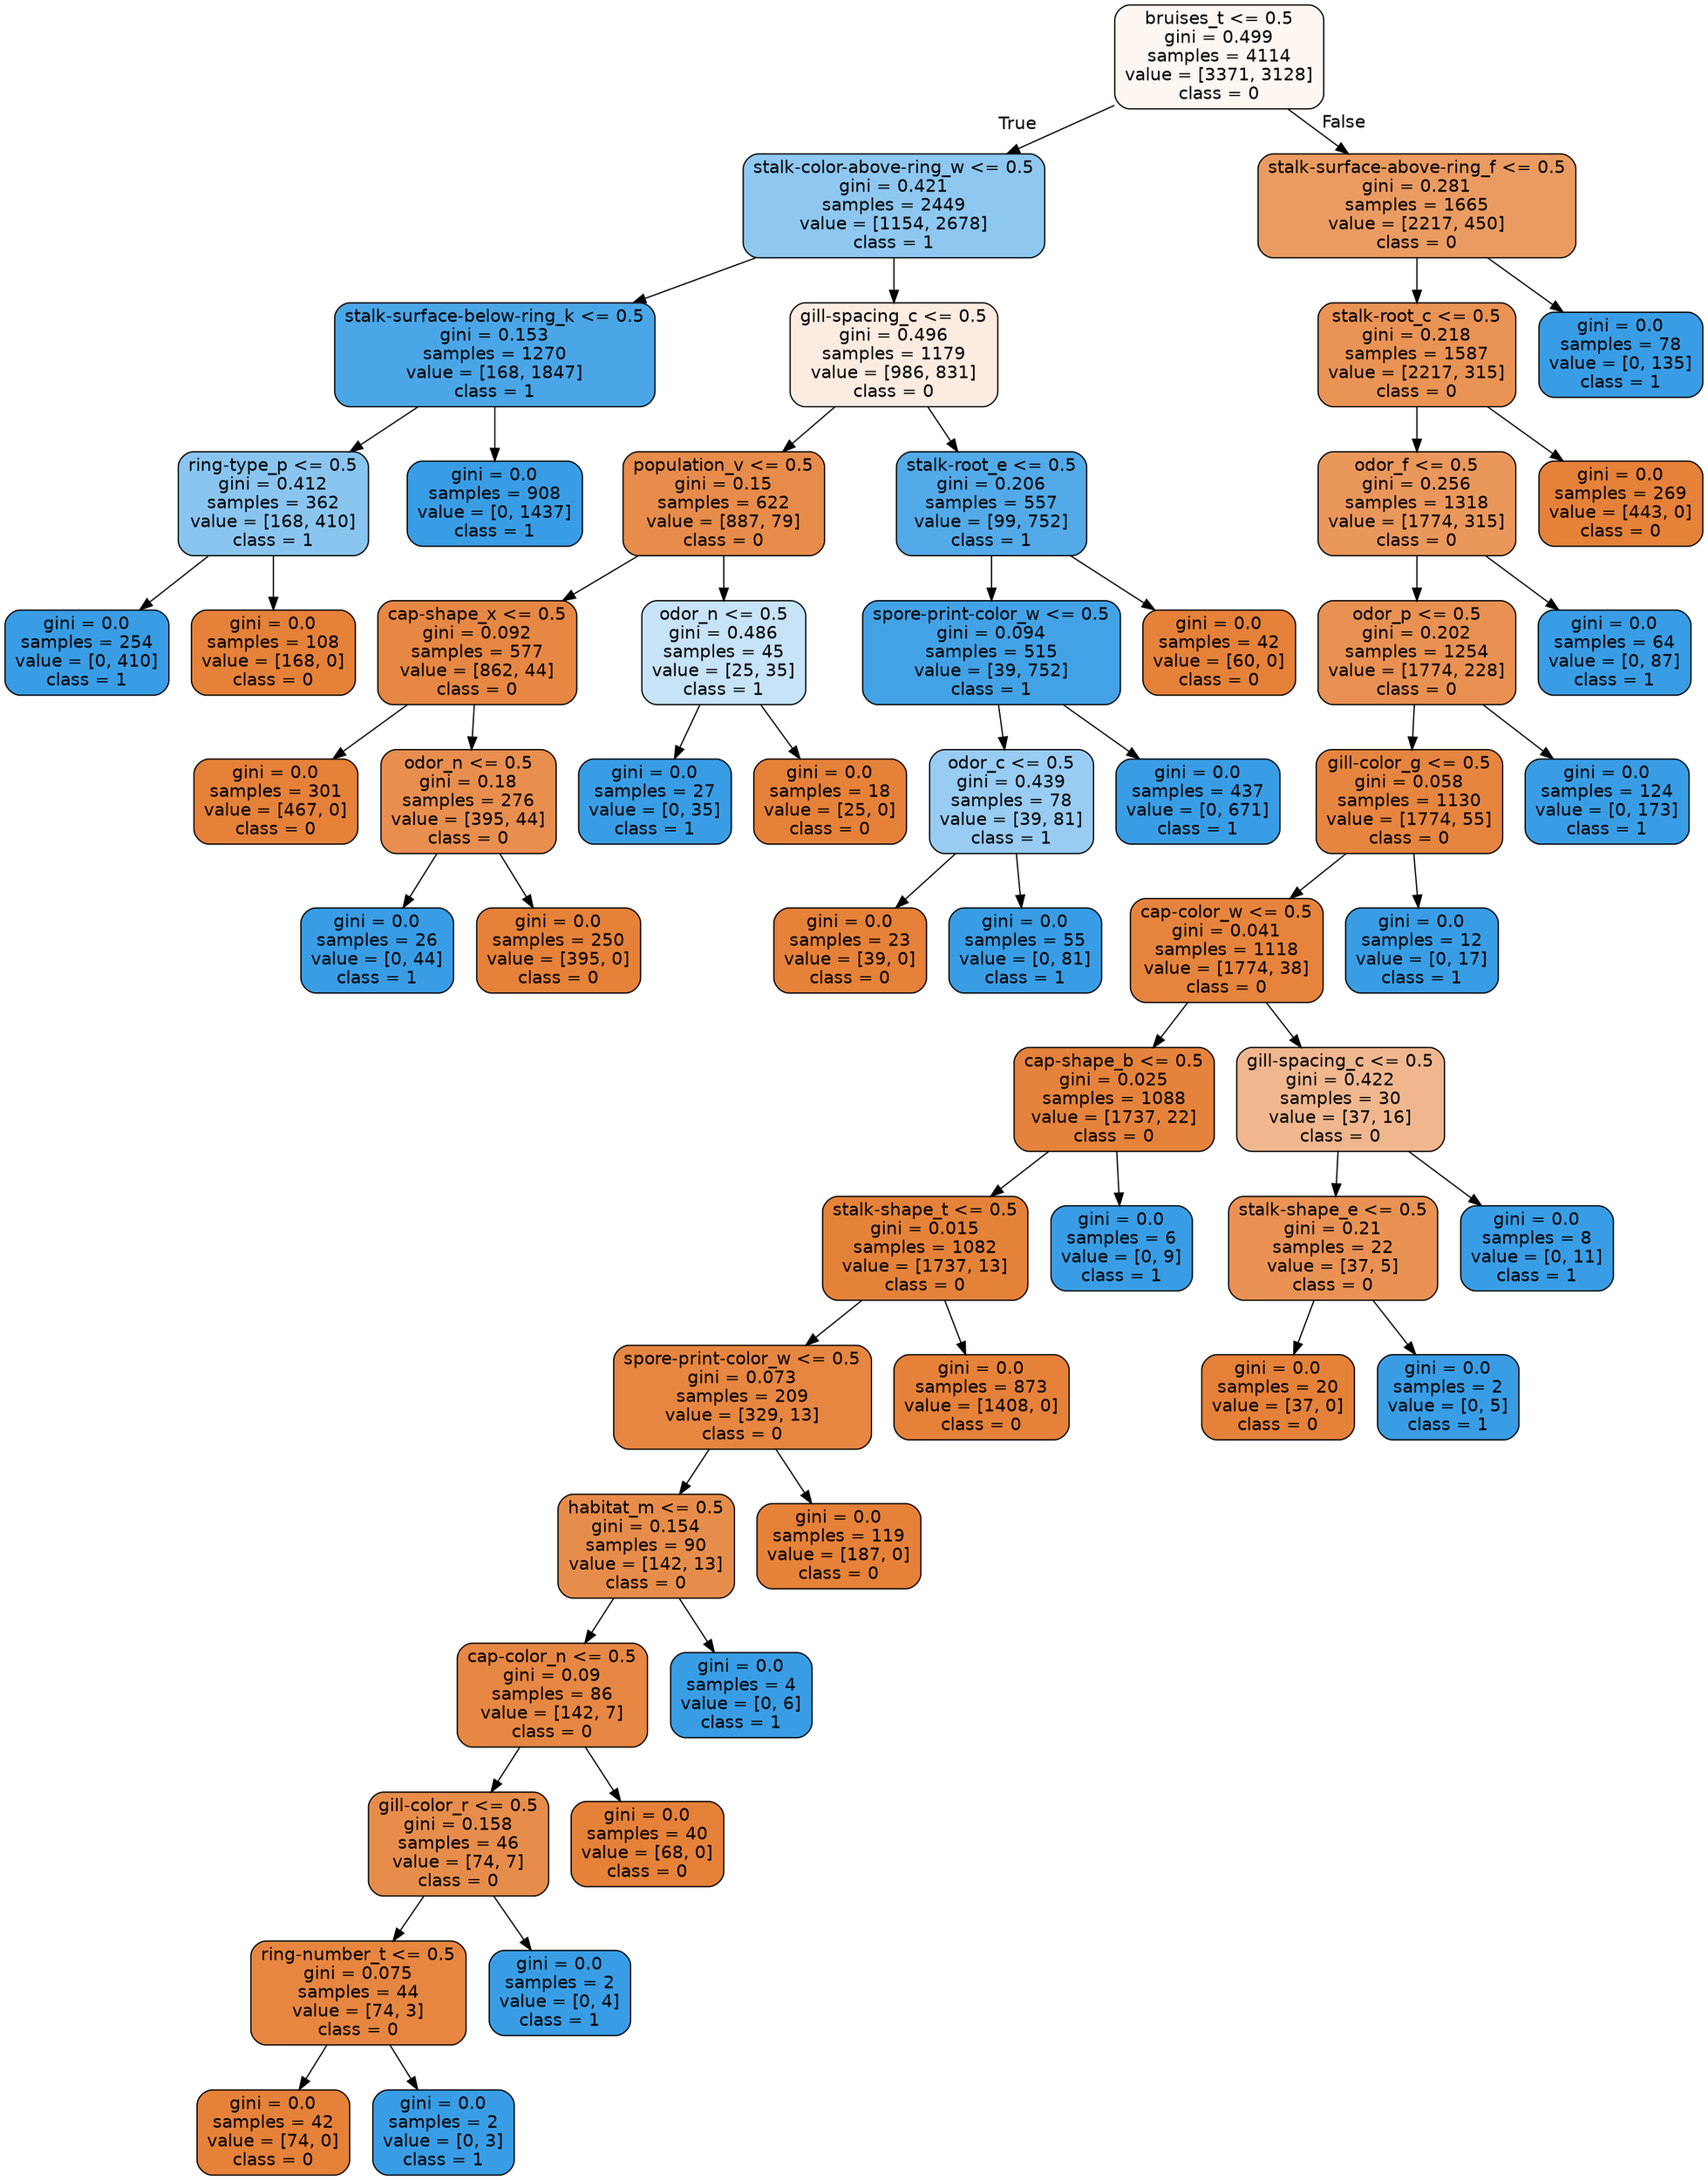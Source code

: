 digraph Tree {
node [shape=box, style="filled, rounded", color="black", fontname="helvetica"] ;
edge [fontname="helvetica"] ;
0 [label="bruises_t <= 0.5\ngini = 0.499\nsamples = 4114\nvalue = [3371, 3128]\nclass = 0", fillcolor="#fdf6f1"] ;
1 [label="stalk-color-above-ring_w <= 0.5\ngini = 0.421\nsamples = 2449\nvalue = [1154, 2678]\nclass = 1", fillcolor="#8ec7f0"] ;
0 -> 1 [labeldistance=2.5, labelangle=45, headlabel="True"] ;
2 [label="stalk-surface-below-ring_k <= 0.5\ngini = 0.153\nsamples = 1270\nvalue = [168, 1847]\nclass = 1", fillcolor="#4ba6e7"] ;
1 -> 2 ;
3 [label="ring-type_p <= 0.5\ngini = 0.412\nsamples = 362\nvalue = [168, 410]\nclass = 1", fillcolor="#8ac5f0"] ;
2 -> 3 ;
4 [label="gini = 0.0\nsamples = 254\nvalue = [0, 410]\nclass = 1", fillcolor="#399de5"] ;
3 -> 4 ;
5 [label="gini = 0.0\nsamples = 108\nvalue = [168, 0]\nclass = 0", fillcolor="#e58139"] ;
3 -> 5 ;
6 [label="gini = 0.0\nsamples = 908\nvalue = [0, 1437]\nclass = 1", fillcolor="#399de5"] ;
2 -> 6 ;
7 [label="gill-spacing_c <= 0.5\ngini = 0.496\nsamples = 1179\nvalue = [986, 831]\nclass = 0", fillcolor="#fbebe0"] ;
1 -> 7 ;
8 [label="population_v <= 0.5\ngini = 0.15\nsamples = 622\nvalue = [887, 79]\nclass = 0", fillcolor="#e78c4b"] ;
7 -> 8 ;
9 [label="cap-shape_x <= 0.5\ngini = 0.092\nsamples = 577\nvalue = [862, 44]\nclass = 0", fillcolor="#e68743"] ;
8 -> 9 ;
10 [label="gini = 0.0\nsamples = 301\nvalue = [467, 0]\nclass = 0", fillcolor="#e58139"] ;
9 -> 10 ;
11 [label="odor_n <= 0.5\ngini = 0.18\nsamples = 276\nvalue = [395, 44]\nclass = 0", fillcolor="#e88f4f"] ;
9 -> 11 ;
12 [label="gini = 0.0\nsamples = 26\nvalue = [0, 44]\nclass = 1", fillcolor="#399de5"] ;
11 -> 12 ;
13 [label="gini = 0.0\nsamples = 250\nvalue = [395, 0]\nclass = 0", fillcolor="#e58139"] ;
11 -> 13 ;
14 [label="odor_n <= 0.5\ngini = 0.486\nsamples = 45\nvalue = [25, 35]\nclass = 1", fillcolor="#c6e3f8"] ;
8 -> 14 ;
15 [label="gini = 0.0\nsamples = 27\nvalue = [0, 35]\nclass = 1", fillcolor="#399de5"] ;
14 -> 15 ;
16 [label="gini = 0.0\nsamples = 18\nvalue = [25, 0]\nclass = 0", fillcolor="#e58139"] ;
14 -> 16 ;
17 [label="stalk-root_e <= 0.5\ngini = 0.206\nsamples = 557\nvalue = [99, 752]\nclass = 1", fillcolor="#53aae8"] ;
7 -> 17 ;
18 [label="spore-print-color_w <= 0.5\ngini = 0.094\nsamples = 515\nvalue = [39, 752]\nclass = 1", fillcolor="#43a2e6"] ;
17 -> 18 ;
19 [label="odor_c <= 0.5\ngini = 0.439\nsamples = 78\nvalue = [39, 81]\nclass = 1", fillcolor="#98ccf2"] ;
18 -> 19 ;
20 [label="gini = 0.0\nsamples = 23\nvalue = [39, 0]\nclass = 0", fillcolor="#e58139"] ;
19 -> 20 ;
21 [label="gini = 0.0\nsamples = 55\nvalue = [0, 81]\nclass = 1", fillcolor="#399de5"] ;
19 -> 21 ;
22 [label="gini = 0.0\nsamples = 437\nvalue = [0, 671]\nclass = 1", fillcolor="#399de5"] ;
18 -> 22 ;
23 [label="gini = 0.0\nsamples = 42\nvalue = [60, 0]\nclass = 0", fillcolor="#e58139"] ;
17 -> 23 ;
24 [label="stalk-surface-above-ring_f <= 0.5\ngini = 0.281\nsamples = 1665\nvalue = [2217, 450]\nclass = 0", fillcolor="#ea9b61"] ;
0 -> 24 [labeldistance=2.5, labelangle=-45, headlabel="False"] ;
25 [label="stalk-root_c <= 0.5\ngini = 0.218\nsamples = 1587\nvalue = [2217, 315]\nclass = 0", fillcolor="#e99355"] ;
24 -> 25 ;
26 [label="odor_f <= 0.5\ngini = 0.256\nsamples = 1318\nvalue = [1774, 315]\nclass = 0", fillcolor="#ea975c"] ;
25 -> 26 ;
27 [label="odor_p <= 0.5\ngini = 0.202\nsamples = 1254\nvalue = [1774, 228]\nclass = 0", fillcolor="#e89152"] ;
26 -> 27 ;
28 [label="gill-color_g <= 0.5\ngini = 0.058\nsamples = 1130\nvalue = [1774, 55]\nclass = 0", fillcolor="#e6853f"] ;
27 -> 28 ;
29 [label="cap-color_w <= 0.5\ngini = 0.041\nsamples = 1118\nvalue = [1774, 38]\nclass = 0", fillcolor="#e6843d"] ;
28 -> 29 ;
30 [label="cap-shape_b <= 0.5\ngini = 0.025\nsamples = 1088\nvalue = [1737, 22]\nclass = 0", fillcolor="#e5833c"] ;
29 -> 30 ;
31 [label="stalk-shape_t <= 0.5\ngini = 0.015\nsamples = 1082\nvalue = [1737, 13]\nclass = 0", fillcolor="#e5823a"] ;
30 -> 31 ;
32 [label="spore-print-color_w <= 0.5\ngini = 0.073\nsamples = 209\nvalue = [329, 13]\nclass = 0", fillcolor="#e68641"] ;
31 -> 32 ;
33 [label="habitat_m <= 0.5\ngini = 0.154\nsamples = 90\nvalue = [142, 13]\nclass = 0", fillcolor="#e78d4b"] ;
32 -> 33 ;
34 [label="cap-color_n <= 0.5\ngini = 0.09\nsamples = 86\nvalue = [142, 7]\nclass = 0", fillcolor="#e68743"] ;
33 -> 34 ;
35 [label="gill-color_r <= 0.5\ngini = 0.158\nsamples = 46\nvalue = [74, 7]\nclass = 0", fillcolor="#e78d4c"] ;
34 -> 35 ;
36 [label="ring-number_t <= 0.5\ngini = 0.075\nsamples = 44\nvalue = [74, 3]\nclass = 0", fillcolor="#e68641"] ;
35 -> 36 ;
37 [label="gini = 0.0\nsamples = 42\nvalue = [74, 0]\nclass = 0", fillcolor="#e58139"] ;
36 -> 37 ;
38 [label="gini = 0.0\nsamples = 2\nvalue = [0, 3]\nclass = 1", fillcolor="#399de5"] ;
36 -> 38 ;
39 [label="gini = 0.0\nsamples = 2\nvalue = [0, 4]\nclass = 1", fillcolor="#399de5"] ;
35 -> 39 ;
40 [label="gini = 0.0\nsamples = 40\nvalue = [68, 0]\nclass = 0", fillcolor="#e58139"] ;
34 -> 40 ;
41 [label="gini = 0.0\nsamples = 4\nvalue = [0, 6]\nclass = 1", fillcolor="#399de5"] ;
33 -> 41 ;
42 [label="gini = 0.0\nsamples = 119\nvalue = [187, 0]\nclass = 0", fillcolor="#e58139"] ;
32 -> 42 ;
43 [label="gini = 0.0\nsamples = 873\nvalue = [1408, 0]\nclass = 0", fillcolor="#e58139"] ;
31 -> 43 ;
44 [label="gini = 0.0\nsamples = 6\nvalue = [0, 9]\nclass = 1", fillcolor="#399de5"] ;
30 -> 44 ;
45 [label="gill-spacing_c <= 0.5\ngini = 0.422\nsamples = 30\nvalue = [37, 16]\nclass = 0", fillcolor="#f0b78f"] ;
29 -> 45 ;
46 [label="stalk-shape_e <= 0.5\ngini = 0.21\nsamples = 22\nvalue = [37, 5]\nclass = 0", fillcolor="#e99254"] ;
45 -> 46 ;
47 [label="gini = 0.0\nsamples = 20\nvalue = [37, 0]\nclass = 0", fillcolor="#e58139"] ;
46 -> 47 ;
48 [label="gini = 0.0\nsamples = 2\nvalue = [0, 5]\nclass = 1", fillcolor="#399de5"] ;
46 -> 48 ;
49 [label="gini = 0.0\nsamples = 8\nvalue = [0, 11]\nclass = 1", fillcolor="#399de5"] ;
45 -> 49 ;
50 [label="gini = 0.0\nsamples = 12\nvalue = [0, 17]\nclass = 1", fillcolor="#399de5"] ;
28 -> 50 ;
51 [label="gini = 0.0\nsamples = 124\nvalue = [0, 173]\nclass = 1", fillcolor="#399de5"] ;
27 -> 51 ;
52 [label="gini = 0.0\nsamples = 64\nvalue = [0, 87]\nclass = 1", fillcolor="#399de5"] ;
26 -> 52 ;
53 [label="gini = 0.0\nsamples = 269\nvalue = [443, 0]\nclass = 0", fillcolor="#e58139"] ;
25 -> 53 ;
54 [label="gini = 0.0\nsamples = 78\nvalue = [0, 135]\nclass = 1", fillcolor="#399de5"] ;
24 -> 54 ;
}